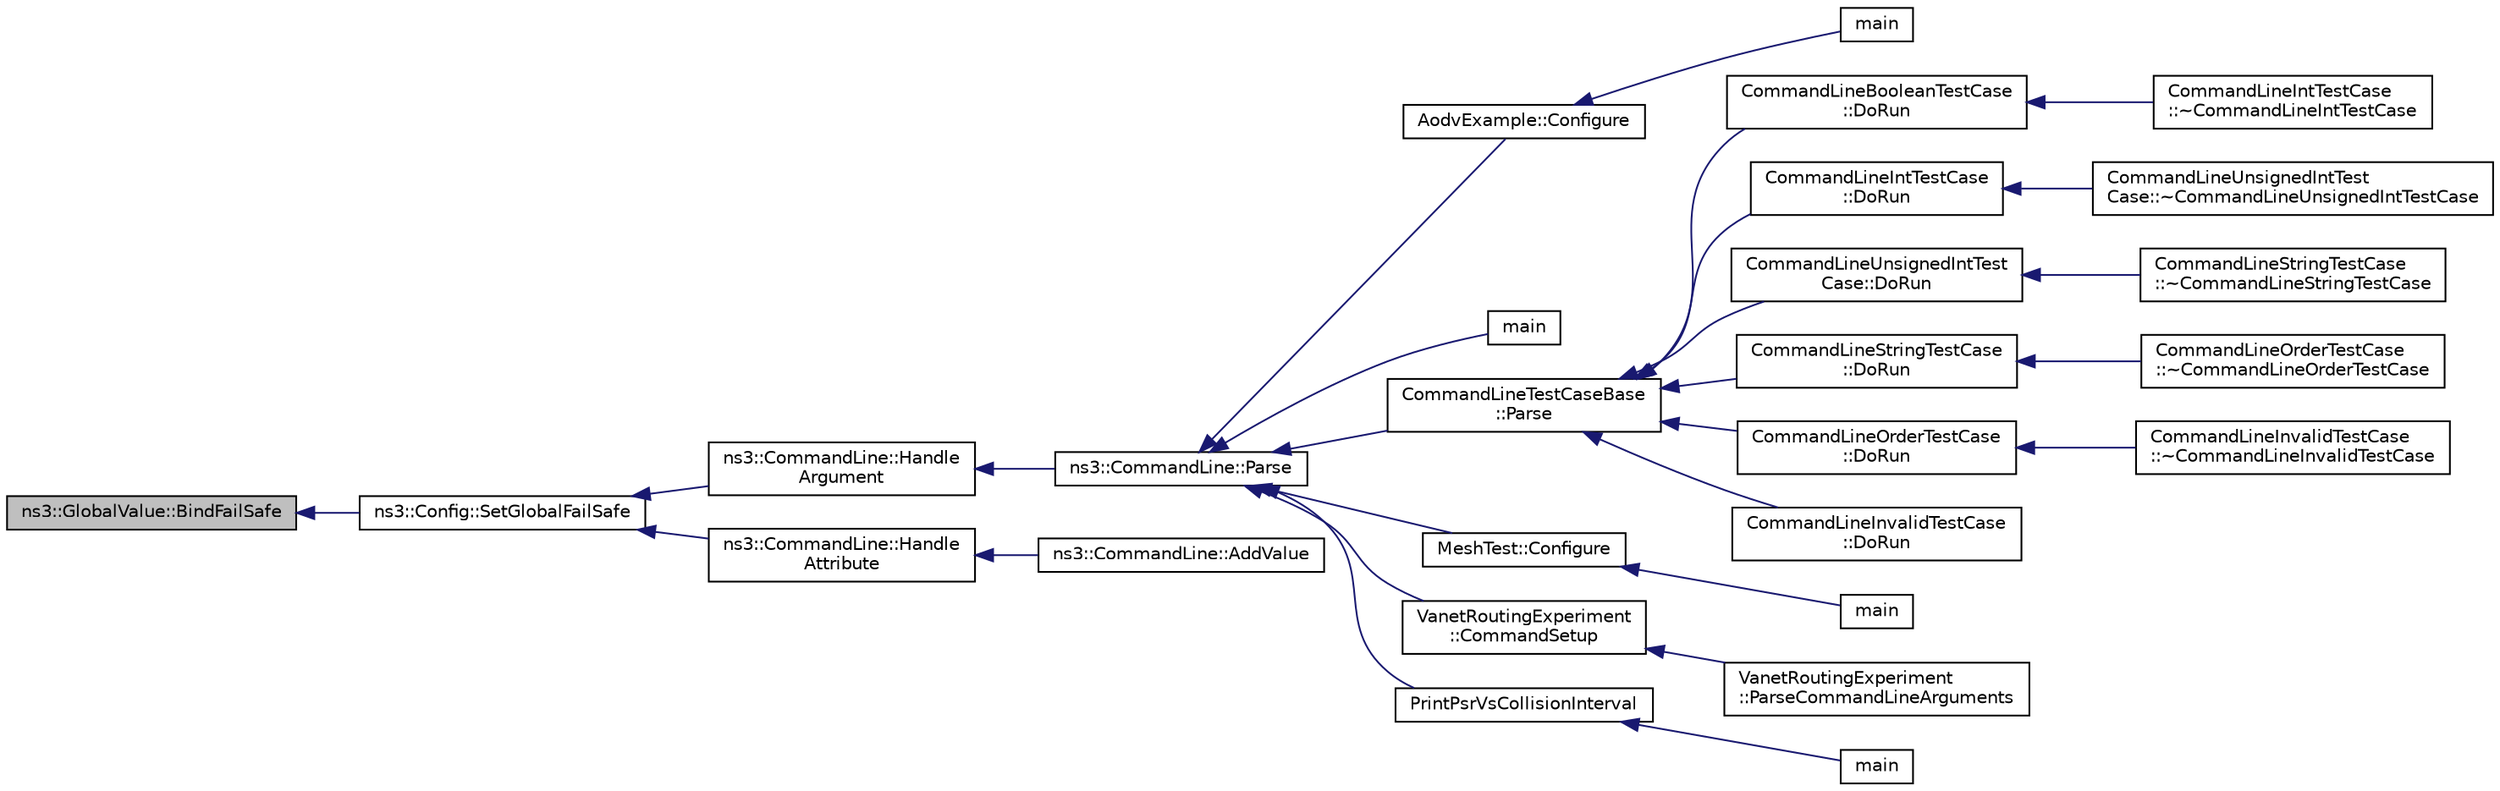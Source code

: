 digraph "ns3::GlobalValue::BindFailSafe"
{
  edge [fontname="Helvetica",fontsize="10",labelfontname="Helvetica",labelfontsize="10"];
  node [fontname="Helvetica",fontsize="10",shape=record];
  rankdir="LR";
  Node1 [label="ns3::GlobalValue::BindFailSafe",height=0.2,width=0.4,color="black", fillcolor="grey75", style="filled", fontcolor="black"];
  Node1 -> Node2 [dir="back",color="midnightblue",fontsize="10",style="solid"];
  Node2 [label="ns3::Config::SetGlobalFailSafe",height=0.2,width=0.4,color="black", fillcolor="white", style="filled",URL="$d1/d44/group__config.html#gaccae07399fb761a399558a0a03c52dec"];
  Node2 -> Node3 [dir="back",color="midnightblue",fontsize="10",style="solid"];
  Node3 [label="ns3::CommandLine::Handle\lArgument",height=0.2,width=0.4,color="black", fillcolor="white", style="filled",URL="$dc/d87/classns3_1_1CommandLine.html#a527b83304a3c713f3e84711a8a2185a7"];
  Node3 -> Node4 [dir="back",color="midnightblue",fontsize="10",style="solid"];
  Node4 [label="ns3::CommandLine::Parse",height=0.2,width=0.4,color="black", fillcolor="white", style="filled",URL="$dc/d87/classns3_1_1CommandLine.html#a5c10b85b3207e5ecb48d907966923156"];
  Node4 -> Node5 [dir="back",color="midnightblue",fontsize="10",style="solid"];
  Node5 [label="AodvExample::Configure",height=0.2,width=0.4,color="black", fillcolor="white", style="filled",URL="$d7/db6/classAodvExample.html#a0700a4fd53f852f3eeca33d4721cc548",tooltip="Configure script parameters,. "];
  Node5 -> Node6 [dir="back",color="midnightblue",fontsize="10",style="solid"];
  Node6 [label="main",height=0.2,width=0.4,color="black", fillcolor="white", style="filled",URL="$d4/de9/aodv_8cc.html#a3c04138a5bfe5d72780bb7e82a18e627"];
  Node4 -> Node7 [dir="back",color="midnightblue",fontsize="10",style="solid"];
  Node7 [label="main",height=0.2,width=0.4,color="black", fillcolor="white", style="filled",URL="$d0/d88/csma-bridge-one-hop_8cc.html#a0ddf1224851353fc92bfbff6f499fa97"];
  Node4 -> Node8 [dir="back",color="midnightblue",fontsize="10",style="solid"];
  Node8 [label="CommandLineTestCaseBase\l::Parse",height=0.2,width=0.4,color="black", fillcolor="white", style="filled",URL="$d6/db6/classCommandLineTestCaseBase.html#aa8bbc2d366637977fd21170282baaa0c"];
  Node8 -> Node9 [dir="back",color="midnightblue",fontsize="10",style="solid"];
  Node9 [label="CommandLineBooleanTestCase\l::DoRun",height=0.2,width=0.4,color="black", fillcolor="white", style="filled",URL="$de/de5/classCommandLineBooleanTestCase.html#a363366e3ebe9d0e64d13911508866f29"];
  Node9 -> Node10 [dir="back",color="midnightblue",fontsize="10",style="solid"];
  Node10 [label="CommandLineIntTestCase\l::~CommandLineIntTestCase",height=0.2,width=0.4,color="black", fillcolor="white", style="filled",URL="$d5/d6e/classCommandLineIntTestCase.html#af3b9432917268a29407f2c55e4794d87"];
  Node8 -> Node11 [dir="back",color="midnightblue",fontsize="10",style="solid"];
  Node11 [label="CommandLineIntTestCase\l::DoRun",height=0.2,width=0.4,color="black", fillcolor="white", style="filled",URL="$d5/d6e/classCommandLineIntTestCase.html#af3df43f16f961e471a638094a2465c8c"];
  Node11 -> Node12 [dir="back",color="midnightblue",fontsize="10",style="solid"];
  Node12 [label="CommandLineUnsignedIntTest\lCase::~CommandLineUnsignedIntTestCase",height=0.2,width=0.4,color="black", fillcolor="white", style="filled",URL="$d6/d14/classCommandLineUnsignedIntTestCase.html#a7b023893e0e9b609fecc0a0401839679"];
  Node8 -> Node13 [dir="back",color="midnightblue",fontsize="10",style="solid"];
  Node13 [label="CommandLineUnsignedIntTest\lCase::DoRun",height=0.2,width=0.4,color="black", fillcolor="white", style="filled",URL="$d6/d14/classCommandLineUnsignedIntTestCase.html#aa8db209759d5df79d6955b2e68006865"];
  Node13 -> Node14 [dir="back",color="midnightblue",fontsize="10",style="solid"];
  Node14 [label="CommandLineStringTestCase\l::~CommandLineStringTestCase",height=0.2,width=0.4,color="black", fillcolor="white", style="filled",URL="$dd/db4/classCommandLineStringTestCase.html#a7f5dfd9dba2c44c9190d559b4300cf0d"];
  Node8 -> Node15 [dir="back",color="midnightblue",fontsize="10",style="solid"];
  Node15 [label="CommandLineStringTestCase\l::DoRun",height=0.2,width=0.4,color="black", fillcolor="white", style="filled",URL="$dd/db4/classCommandLineStringTestCase.html#a1e1884d2d92e33425b28c503f4a495a8"];
  Node15 -> Node16 [dir="back",color="midnightblue",fontsize="10",style="solid"];
  Node16 [label="CommandLineOrderTestCase\l::~CommandLineOrderTestCase",height=0.2,width=0.4,color="black", fillcolor="white", style="filled",URL="$d3/dba/classCommandLineOrderTestCase.html#a321043a02516ae468fbc61bc138840ec"];
  Node8 -> Node17 [dir="back",color="midnightblue",fontsize="10",style="solid"];
  Node17 [label="CommandLineOrderTestCase\l::DoRun",height=0.2,width=0.4,color="black", fillcolor="white", style="filled",URL="$d3/dba/classCommandLineOrderTestCase.html#a4a367b89b87425d6c459c01730987523"];
  Node17 -> Node18 [dir="back",color="midnightblue",fontsize="10",style="solid"];
  Node18 [label="CommandLineInvalidTestCase\l::~CommandLineInvalidTestCase",height=0.2,width=0.4,color="black", fillcolor="white", style="filled",URL="$d6/d76/classCommandLineInvalidTestCase.html#a221fb678144e817ee4032d1167a90df8"];
  Node8 -> Node19 [dir="back",color="midnightblue",fontsize="10",style="solid"];
  Node19 [label="CommandLineInvalidTestCase\l::DoRun",height=0.2,width=0.4,color="black", fillcolor="white", style="filled",URL="$d6/d76/classCommandLineInvalidTestCase.html#aef2670fed09593732b8169290ac05897"];
  Node4 -> Node20 [dir="back",color="midnightblue",fontsize="10",style="solid"];
  Node20 [label="MeshTest::Configure",height=0.2,width=0.4,color="black", fillcolor="white", style="filled",URL="$da/dd3/classMeshTest.html#ad608dd51da59550b84b31a5ec71b71fb",tooltip="Configure test from command line arguments. "];
  Node20 -> Node21 [dir="back",color="midnightblue",fontsize="10",style="solid"];
  Node21 [label="main",height=0.2,width=0.4,color="black", fillcolor="white", style="filled",URL="$d7/d40/mesh_8cc.html#a0ddf1224851353fc92bfbff6f499fa97"];
  Node4 -> Node22 [dir="back",color="midnightblue",fontsize="10",style="solid"];
  Node22 [label="VanetRoutingExperiment\l::CommandSetup",height=0.2,width=0.4,color="black", fillcolor="white", style="filled",URL="$d7/d1b/classVanetRoutingExperiment.html#a6faaa1c235b5a015a5896be6fe6e6903",tooltip="Run the simulation. "];
  Node22 -> Node23 [dir="back",color="midnightblue",fontsize="10",style="solid"];
  Node23 [label="VanetRoutingExperiment\l::ParseCommandLineArguments",height=0.2,width=0.4,color="black", fillcolor="white", style="filled",URL="$d7/d1b/classVanetRoutingExperiment.html#a1a1c9edf653b9236fe159bc310e29634",tooltip="Process command line arguments. "];
  Node4 -> Node24 [dir="back",color="midnightblue",fontsize="10",style="solid"];
  Node24 [label="PrintPsrVsCollisionInterval",height=0.2,width=0.4,color="black", fillcolor="white", style="filled",URL="$d6/ddc/wifi-phy-test_8cc.html#aab44d6a0275b5772fc749d381feea8ab"];
  Node24 -> Node25 [dir="back",color="midnightblue",fontsize="10",style="solid"];
  Node25 [label="main",height=0.2,width=0.4,color="black", fillcolor="white", style="filled",URL="$d6/ddc/wifi-phy-test_8cc.html#a0ddf1224851353fc92bfbff6f499fa97"];
  Node2 -> Node26 [dir="back",color="midnightblue",fontsize="10",style="solid"];
  Node26 [label="ns3::CommandLine::Handle\lAttribute",height=0.2,width=0.4,color="black", fillcolor="white", style="filled",URL="$dc/d87/classns3_1_1CommandLine.html#af1fea2680a68a10ce801b1700d0b8693"];
  Node26 -> Node27 [dir="back",color="midnightblue",fontsize="10",style="solid"];
  Node27 [label="ns3::CommandLine::AddValue",height=0.2,width=0.4,color="black", fillcolor="white", style="filled",URL="$dc/d87/classns3_1_1CommandLine.html#ad66977ccb2c042574cb1831b8c1ad18f"];
}

